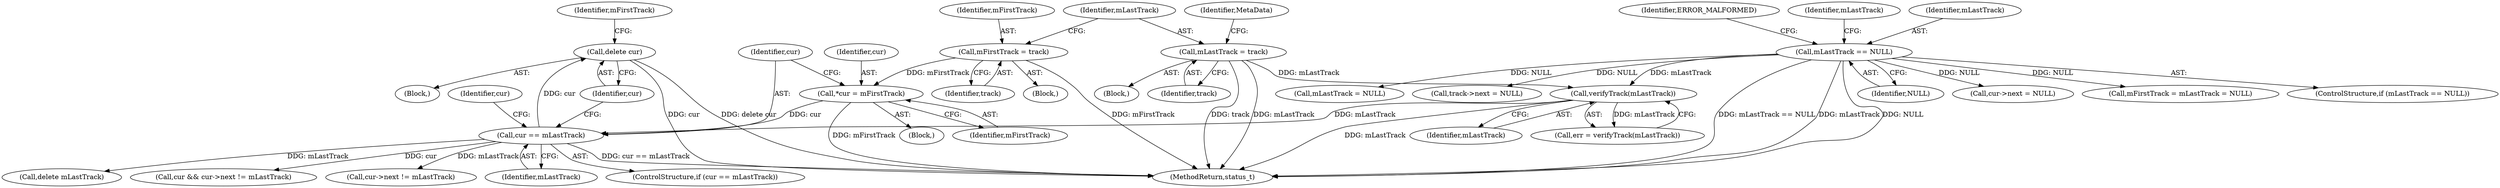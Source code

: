 digraph "0_Android_8a3a2f6ea7defe1a81bb32b3c9f3537f84749b9d@API" {
"1000705" [label="(Call,delete cur)"];
"1000701" [label="(Call,cur == mLastTrack)"];
"1000697" [label="(Call,*cur = mFirstTrack)"];
"1000586" [label="(Call,mFirstTrack = track)"];
"1000679" [label="(Call,verifyTrack(mLastTrack))"];
"1000589" [label="(Call,mLastTrack = track)"];
"1000533" [label="(Call,mLastTrack == NULL)"];
"1000556" [label="(Block,)"];
"1000736" [label="(Call,delete mLastTrack)"];
"1000591" [label="(Identifier,track)"];
"1000715" [label="(Call,cur && cur->next != mLastTrack)"];
"1000731" [label="(Call,cur->next = NULL)"];
"1000708" [label="(Identifier,mFirstTrack)"];
"1000695" [label="(Block,)"];
"1000587" [label="(Identifier,mFirstTrack)"];
"1000540" [label="(Identifier,mLastTrack)"];
"1000586" [label="(Call,mFirstTrack = track)"];
"1000699" [label="(Identifier,mFirstTrack)"];
"1000534" [label="(Identifier,mLastTrack)"];
"1000707" [label="(Call,mFirstTrack = mLastTrack = NULL)"];
"1000704" [label="(Block,)"];
"1000716" [label="(Identifier,cur)"];
"1000589" [label="(Call,mLastTrack = track)"];
"1000701" [label="(Call,cur == mLastTrack)"];
"1000537" [label="(Identifier,ERROR_MALFORMED)"];
"1000532" [label="(ControlStructure,if (mLastTrack == NULL))"];
"1000705" [label="(Call,delete cur)"];
"1000585" [label="(Block,)"];
"1003923" [label="(MethodReturn,status_t)"];
"1000709" [label="(Call,mLastTrack = NULL)"];
"1000680" [label="(Identifier,mLastTrack)"];
"1000697" [label="(Call,*cur = mFirstTrack)"];
"1000535" [label="(Identifier,NULL)"];
"1000571" [label="(Call,track->next = NULL)"];
"1000592" [label="(Identifier,MetaData)"];
"1000533" [label="(Call,mLastTrack == NULL)"];
"1000698" [label="(Identifier,cur)"];
"1000717" [label="(Call,cur->next != mLastTrack)"];
"1000677" [label="(Call,err = verifyTrack(mLastTrack))"];
"1000703" [label="(Identifier,mLastTrack)"];
"1000588" [label="(Identifier,track)"];
"1000706" [label="(Identifier,cur)"];
"1000590" [label="(Identifier,mLastTrack)"];
"1000679" [label="(Call,verifyTrack(mLastTrack))"];
"1000702" [label="(Identifier,cur)"];
"1000700" [label="(ControlStructure,if (cur == mLastTrack))"];
"1000705" -> "1000704"  [label="AST: "];
"1000705" -> "1000706"  [label="CFG: "];
"1000706" -> "1000705"  [label="AST: "];
"1000708" -> "1000705"  [label="CFG: "];
"1000705" -> "1003923"  [label="DDG: cur"];
"1000705" -> "1003923"  [label="DDG: delete cur"];
"1000701" -> "1000705"  [label="DDG: cur"];
"1000701" -> "1000700"  [label="AST: "];
"1000701" -> "1000703"  [label="CFG: "];
"1000702" -> "1000701"  [label="AST: "];
"1000703" -> "1000701"  [label="AST: "];
"1000706" -> "1000701"  [label="CFG: "];
"1000716" -> "1000701"  [label="CFG: "];
"1000701" -> "1003923"  [label="DDG: cur == mLastTrack"];
"1000697" -> "1000701"  [label="DDG: cur"];
"1000679" -> "1000701"  [label="DDG: mLastTrack"];
"1000701" -> "1000715"  [label="DDG: cur"];
"1000701" -> "1000717"  [label="DDG: mLastTrack"];
"1000701" -> "1000736"  [label="DDG: mLastTrack"];
"1000697" -> "1000695"  [label="AST: "];
"1000697" -> "1000699"  [label="CFG: "];
"1000698" -> "1000697"  [label="AST: "];
"1000699" -> "1000697"  [label="AST: "];
"1000702" -> "1000697"  [label="CFG: "];
"1000697" -> "1003923"  [label="DDG: mFirstTrack"];
"1000586" -> "1000697"  [label="DDG: mFirstTrack"];
"1000586" -> "1000585"  [label="AST: "];
"1000586" -> "1000588"  [label="CFG: "];
"1000587" -> "1000586"  [label="AST: "];
"1000588" -> "1000586"  [label="AST: "];
"1000590" -> "1000586"  [label="CFG: "];
"1000586" -> "1003923"  [label="DDG: mFirstTrack"];
"1000679" -> "1000677"  [label="AST: "];
"1000679" -> "1000680"  [label="CFG: "];
"1000680" -> "1000679"  [label="AST: "];
"1000677" -> "1000679"  [label="CFG: "];
"1000679" -> "1003923"  [label="DDG: mLastTrack"];
"1000679" -> "1000677"  [label="DDG: mLastTrack"];
"1000589" -> "1000679"  [label="DDG: mLastTrack"];
"1000533" -> "1000679"  [label="DDG: mLastTrack"];
"1000589" -> "1000556"  [label="AST: "];
"1000589" -> "1000591"  [label="CFG: "];
"1000590" -> "1000589"  [label="AST: "];
"1000591" -> "1000589"  [label="AST: "];
"1000592" -> "1000589"  [label="CFG: "];
"1000589" -> "1003923"  [label="DDG: mLastTrack"];
"1000589" -> "1003923"  [label="DDG: track"];
"1000533" -> "1000532"  [label="AST: "];
"1000533" -> "1000535"  [label="CFG: "];
"1000534" -> "1000533"  [label="AST: "];
"1000535" -> "1000533"  [label="AST: "];
"1000537" -> "1000533"  [label="CFG: "];
"1000540" -> "1000533"  [label="CFG: "];
"1000533" -> "1003923"  [label="DDG: mLastTrack == NULL"];
"1000533" -> "1003923"  [label="DDG: mLastTrack"];
"1000533" -> "1003923"  [label="DDG: NULL"];
"1000533" -> "1000571"  [label="DDG: NULL"];
"1000533" -> "1000707"  [label="DDG: NULL"];
"1000533" -> "1000709"  [label="DDG: NULL"];
"1000533" -> "1000731"  [label="DDG: NULL"];
}
